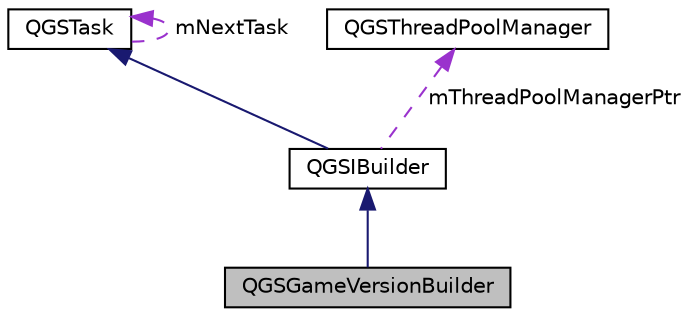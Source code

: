 digraph "QGSGameVersionBuilder"
{
  edge [fontname="Helvetica",fontsize="10",labelfontname="Helvetica",labelfontsize="10"];
  node [fontname="Helvetica",fontsize="10",shape=record];
  Node3 [label="QGSGameVersionBuilder",height=0.2,width=0.4,color="black", fillcolor="grey75", style="filled", fontcolor="black"];
  Node4 -> Node3 [dir="back",color="midnightblue",fontsize="10",style="solid",fontname="Helvetica"];
  Node4 [label="QGSIBuilder",height=0.2,width=0.4,color="black", fillcolor="white", style="filled",URL="$class_q_g_s_i_builder.html"];
  Node5 -> Node4 [dir="back",color="midnightblue",fontsize="10",style="solid",fontname="Helvetica"];
  Node5 [label="QGSTask",height=0.2,width=0.4,color="black", fillcolor="white", style="filled",URL="$class_q_g_s_task.html"];
  Node5 -> Node5 [dir="back",color="darkorchid3",fontsize="10",style="dashed",label=" mNextTask" ,fontname="Helvetica"];
  Node6 -> Node4 [dir="back",color="darkorchid3",fontsize="10",style="dashed",label=" mThreadPoolManagerPtr" ,fontname="Helvetica"];
  Node6 [label="QGSThreadPoolManager",height=0.2,width=0.4,color="black", fillcolor="white", style="filled",URL="$class_q_g_s_thread_pool_manager.html"];
}
